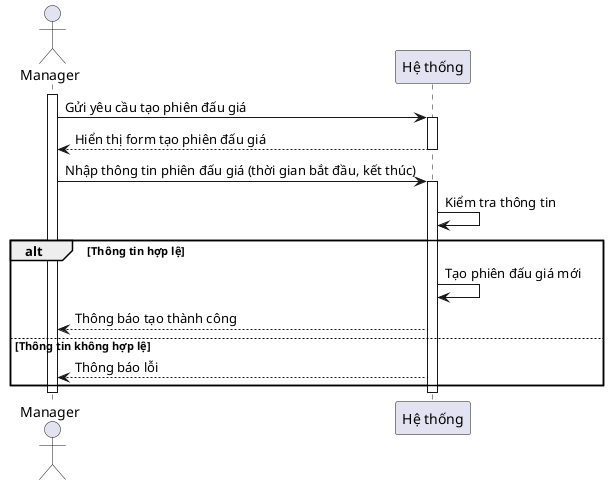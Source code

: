 @startuml   
actor Manager
participant "Hệ thống" as System

activate Manager
Manager -> System: Gửi yêu cầu tạo phiên đấu giá
activate System
System --> Manager: Hiển thị form tạo phiên đấu giá
deactivate System
Manager -> System: Nhập thông tin phiên đấu giá (thời gian bắt đầu, kết thúc)
activate System
System -> System: Kiểm tra thông tin
alt Thông tin hợp lệ
    System -> System: Tạo phiên đấu giá mới
    System --> Manager: Thông báo tạo thành công
else Thông tin không hợp lệ
    System --> Manager: Thông báo lỗi
end
deactivate System
deactivate Manager
@enduml